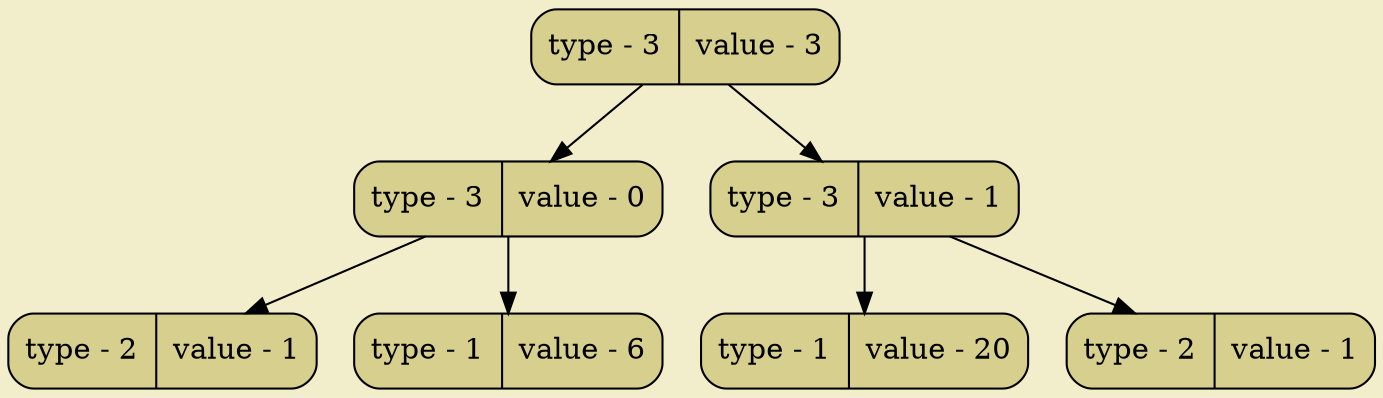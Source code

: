 digraph
{
bgcolor="#F2EECB";
rankdir = TB;
POINT_0x57977ae09490[shape=Mrecord, label = "type - 3 | value - 3", style="filled",fillcolor="#D7CF8D"]
POINT_0x57977ae098c0[shape=Mrecord, label = "type - 3 | value - 0", style="filled",fillcolor="#D7CF8D"]
POINT_0x57977ae098e0[shape=Mrecord, label = "type - 2 | value - 1", style="filled",fillcolor="#D7CF8D"]
POINT_0x57977ae09900[shape=Mrecord, label = "type - 1 | value - 6", style="filled",fillcolor="#D7CF8D"]
POINT_0x57977ae09920[shape=Mrecord, label = "type - 3 | value - 1", style="filled",fillcolor="#D7CF8D"]
POINT_0x57977ae09940[shape=Mrecord, label = "type - 1 | value - 20", style="filled",fillcolor="#D7CF8D"]
POINT_0x57977ae09960[shape=Mrecord, label = "type - 2 | value - 1", style="filled",fillcolor="#D7CF8D"]
POINT_0x57977ae09490 -> POINT_0x57977ae098c0
POINT_0x57977ae09490 -> POINT_0x57977ae09920
POINT_0x57977ae098c0 -> POINT_0x57977ae098e0
POINT_0x57977ae098c0 -> POINT_0x57977ae09900
POINT_0x57977ae09920 -> POINT_0x57977ae09940
POINT_0x57977ae09920 -> POINT_0x57977ae09960
}
